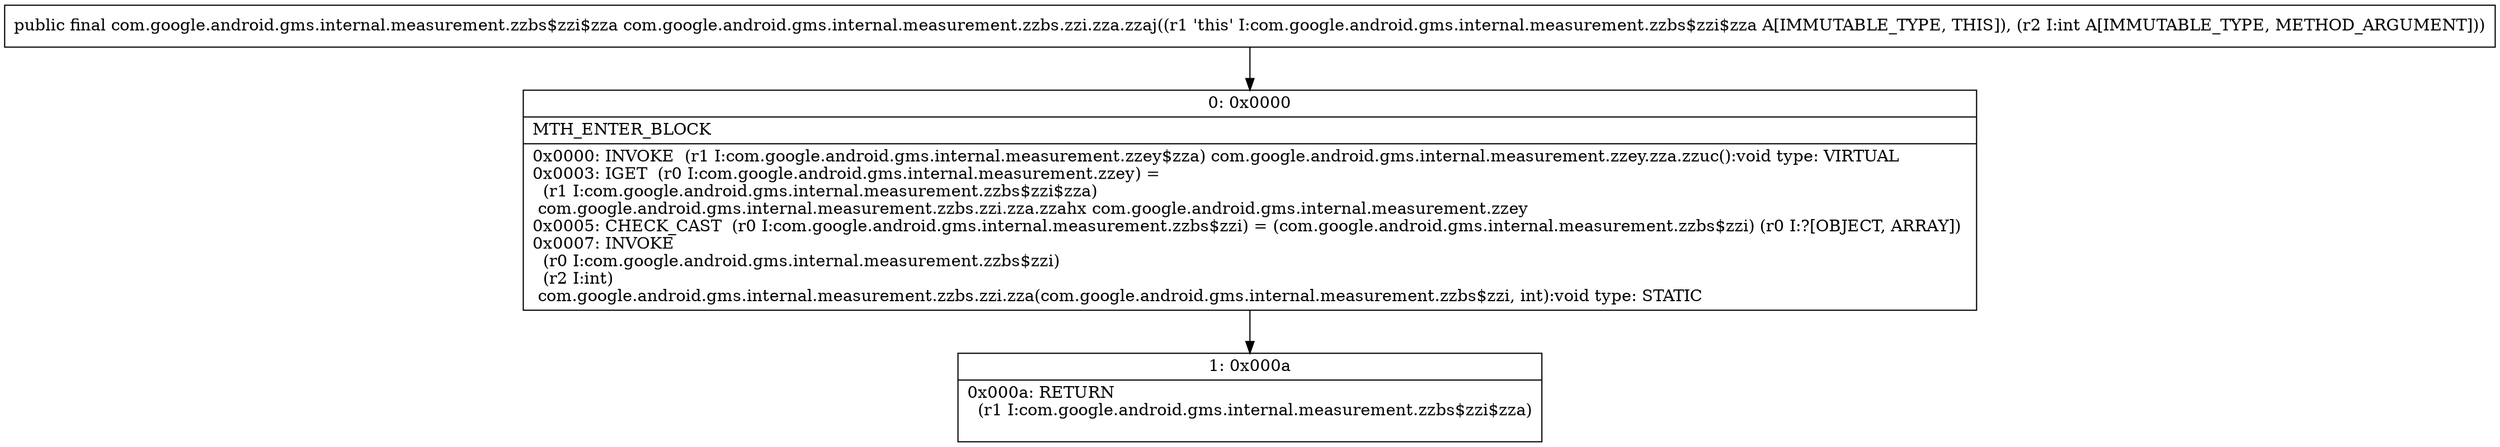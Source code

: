 digraph "CFG forcom.google.android.gms.internal.measurement.zzbs.zzi.zza.zzaj(I)Lcom\/google\/android\/gms\/internal\/measurement\/zzbs$zzi$zza;" {
Node_0 [shape=record,label="{0\:\ 0x0000|MTH_ENTER_BLOCK\l|0x0000: INVOKE  (r1 I:com.google.android.gms.internal.measurement.zzey$zza) com.google.android.gms.internal.measurement.zzey.zza.zzuc():void type: VIRTUAL \l0x0003: IGET  (r0 I:com.google.android.gms.internal.measurement.zzey) = \l  (r1 I:com.google.android.gms.internal.measurement.zzbs$zzi$zza)\l com.google.android.gms.internal.measurement.zzbs.zzi.zza.zzahx com.google.android.gms.internal.measurement.zzey \l0x0005: CHECK_CAST  (r0 I:com.google.android.gms.internal.measurement.zzbs$zzi) = (com.google.android.gms.internal.measurement.zzbs$zzi) (r0 I:?[OBJECT, ARRAY]) \l0x0007: INVOKE  \l  (r0 I:com.google.android.gms.internal.measurement.zzbs$zzi)\l  (r2 I:int)\l com.google.android.gms.internal.measurement.zzbs.zzi.zza(com.google.android.gms.internal.measurement.zzbs$zzi, int):void type: STATIC \l}"];
Node_1 [shape=record,label="{1\:\ 0x000a|0x000a: RETURN  \l  (r1 I:com.google.android.gms.internal.measurement.zzbs$zzi$zza)\l \l}"];
MethodNode[shape=record,label="{public final com.google.android.gms.internal.measurement.zzbs$zzi$zza com.google.android.gms.internal.measurement.zzbs.zzi.zza.zzaj((r1 'this' I:com.google.android.gms.internal.measurement.zzbs$zzi$zza A[IMMUTABLE_TYPE, THIS]), (r2 I:int A[IMMUTABLE_TYPE, METHOD_ARGUMENT])) }"];
MethodNode -> Node_0;
Node_0 -> Node_1;
}

